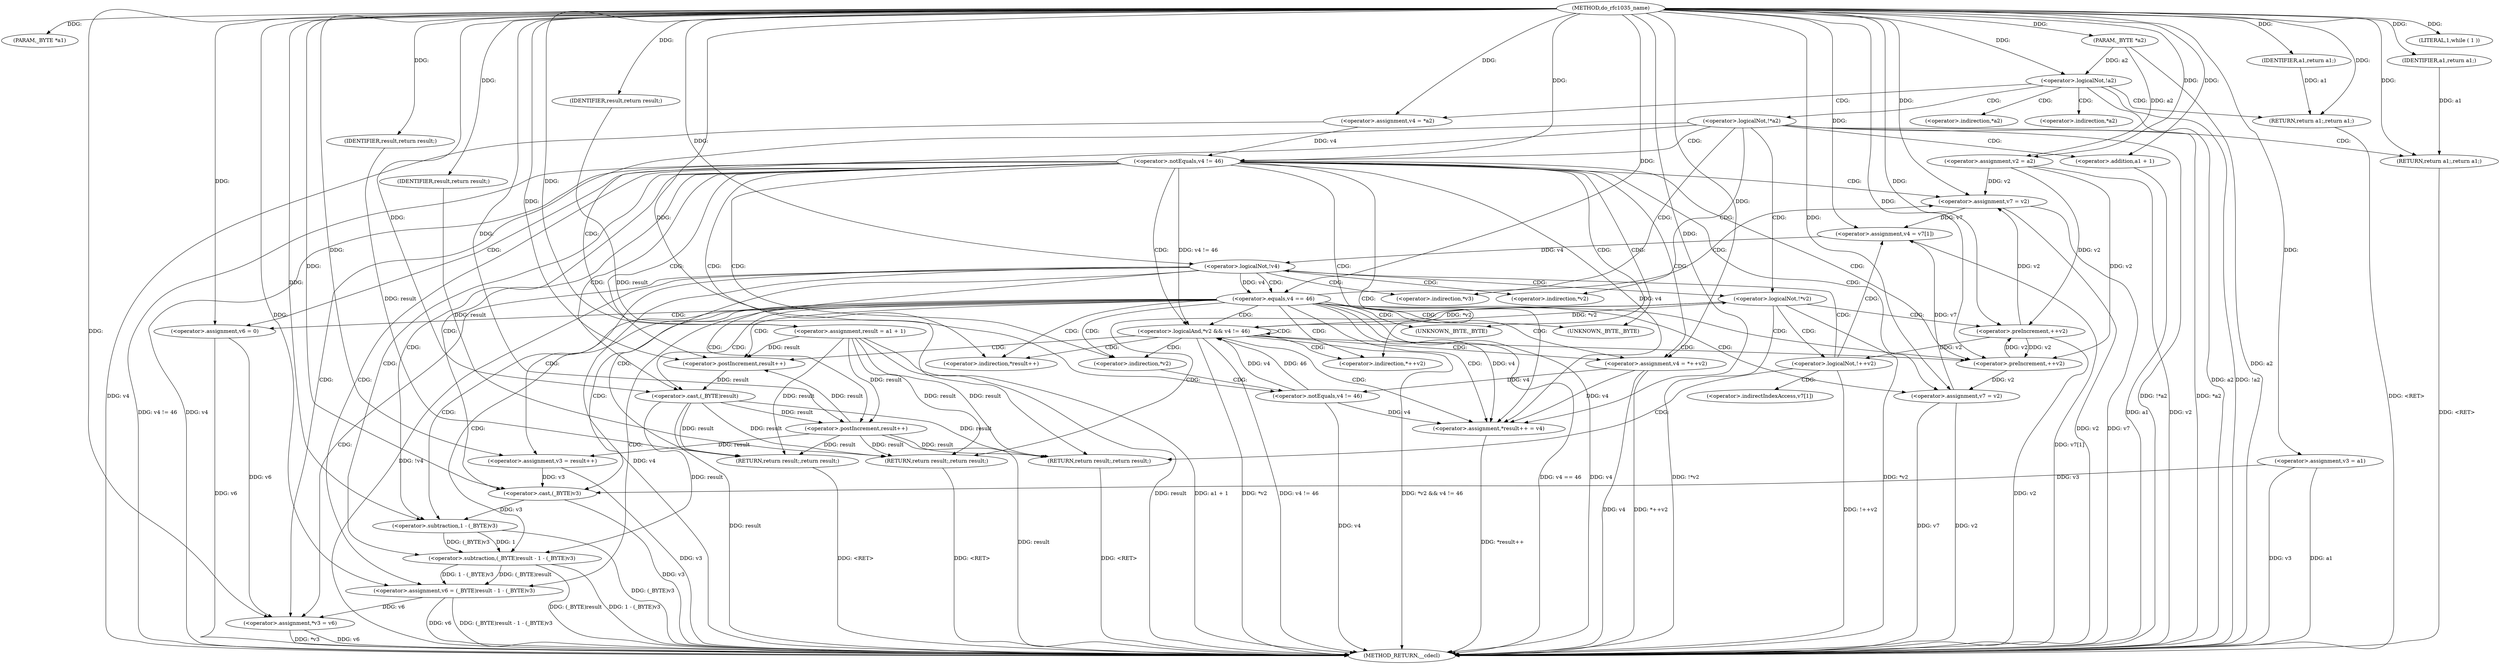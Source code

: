 digraph do_rfc1035_name {  
"1000107" [label = "(METHOD,do_rfc1035_name)" ]
"1000226" [label = "(METHOD_RETURN,__cdecl)" ]
"1000108" [label = "(PARAM,_BYTE *a1)" ]
"1000109" [label = "(PARAM,_BYTE *a2)" ]
"1000117" [label = "(<operator>.assignment,v2 = a2)" ]
"1000120" [label = "(<operator>.assignment,v3 = a1)" ]
"1000124" [label = "(<operator>.logicalNot,!a2)" ]
"1000126" [label = "(RETURN,return a1;,return a1;)" ]
"1000127" [label = "(IDENTIFIER,a1,return a1;)" ]
"1000128" [label = "(<operator>.assignment,v4 = *a2)" ]
"1000133" [label = "(<operator>.logicalNot,!*a2)" ]
"1000136" [label = "(RETURN,return a1;,return a1;)" ]
"1000137" [label = "(IDENTIFIER,a1,return a1;)" ]
"1000138" [label = "(<operator>.assignment,result = a1 + 1)" ]
"1000140" [label = "(<operator>.addition,a1 + 1)" ]
"1000144" [label = "(<operator>.notEquals,v4 != 46)" ]
"1000149" [label = "(<operator>.assignment,v7 = v2)" ]
"1000152" [label = "(<operator>.assignment,v6 = 0)" ]
"1000156" [label = "(LITERAL,1,while ( 1 ))" ]
"1000158" [label = "(<operator>.assignment,*v3 = v6)" ]
"1000163" [label = "(<operator>.logicalNot,!*v2)" ]
"1000166" [label = "(RETURN,return result;,return result;)" ]
"1000167" [label = "(IDENTIFIER,result,return result;)" ]
"1000169" [label = "(<operator>.logicalNot,!++v2)" ]
"1000170" [label = "(<operator>.preIncrement,++v2)" ]
"1000172" [label = "(RETURN,return result;,return result;)" ]
"1000173" [label = "(IDENTIFIER,result,return result;)" ]
"1000174" [label = "(<operator>.assignment,v4 = v7[1])" ]
"1000180" [label = "(<operator>.logicalNot,!v4)" ]
"1000182" [label = "(RETURN,return result;,return result;)" ]
"1000183" [label = "(IDENTIFIER,result,return result;)" ]
"1000184" [label = "(<operator>.assignment,v3 = result++)" ]
"1000186" [label = "(<operator>.postIncrement,result++)" ]
"1000189" [label = "(<operator>.equals,v4 == 46)" ]
"1000196" [label = "(<operator>.assignment,*result++ = v4)" ]
"1000198" [label = "(<operator>.postIncrement,result++)" ]
"1000201" [label = "(<operator>.assignment,v4 = *++v2)" ]
"1000204" [label = "(<operator>.preIncrement,++v2)" ]
"1000206" [label = "(<operator>.logicalAnd,*v2 && v4 != 46)" ]
"1000209" [label = "(<operator>.notEquals,v4 != 46)" ]
"1000212" [label = "(<operator>.assignment,v6 = (_BYTE)result - 1 - (_BYTE)v3)" ]
"1000214" [label = "(<operator>.subtraction,(_BYTE)result - 1 - (_BYTE)v3)" ]
"1000215" [label = "(<operator>.cast,(_BYTE)result)" ]
"1000218" [label = "(<operator>.subtraction,1 - (_BYTE)v3)" ]
"1000220" [label = "(<operator>.cast,(_BYTE)v3)" ]
"1000223" [label = "(<operator>.assignment,v7 = v2)" ]
"1000130" [label = "(<operator>.indirection,*a2)" ]
"1000134" [label = "(<operator>.indirection,*a2)" ]
"1000159" [label = "(<operator>.indirection,*v3)" ]
"1000164" [label = "(<operator>.indirection,*v2)" ]
"1000176" [label = "(<operator>.indirectIndexAccess,v7[1])" ]
"1000197" [label = "(<operator>.indirection,*result++)" ]
"1000203" [label = "(<operator>.indirection,*++v2)" ]
"1000207" [label = "(<operator>.indirection,*v2)" ]
"1000216" [label = "(UNKNOWN,_BYTE,_BYTE)" ]
"1000221" [label = "(UNKNOWN,_BYTE,_BYTE)" ]
  "1000126" -> "1000226"  [ label = "DDG: <RET>"] 
  "1000166" -> "1000226"  [ label = "DDG: <RET>"] 
  "1000136" -> "1000226"  [ label = "DDG: <RET>"] 
  "1000182" -> "1000226"  [ label = "DDG: <RET>"] 
  "1000172" -> "1000226"  [ label = "DDG: <RET>"] 
  "1000215" -> "1000226"  [ label = "DDG: result"] 
  "1000212" -> "1000226"  [ label = "DDG: (_BYTE)result - 1 - (_BYTE)v3"] 
  "1000186" -> "1000226"  [ label = "DDG: result"] 
  "1000180" -> "1000226"  [ label = "DDG: v4"] 
  "1000163" -> "1000226"  [ label = "DDG: *v2"] 
  "1000144" -> "1000226"  [ label = "DDG: v4 != 46"] 
  "1000158" -> "1000226"  [ label = "DDG: v6"] 
  "1000214" -> "1000226"  [ label = "DDG: 1 - (_BYTE)v3"] 
  "1000163" -> "1000226"  [ label = "DDG: !*v2"] 
  "1000201" -> "1000226"  [ label = "DDG: *++v2"] 
  "1000138" -> "1000226"  [ label = "DDG: result"] 
  "1000109" -> "1000226"  [ label = "DDG: a2"] 
  "1000189" -> "1000226"  [ label = "DDG: v4 == 46"] 
  "1000124" -> "1000226"  [ label = "DDG: !a2"] 
  "1000117" -> "1000226"  [ label = "DDG: v2"] 
  "1000120" -> "1000226"  [ label = "DDG: a1"] 
  "1000212" -> "1000226"  [ label = "DDG: v6"] 
  "1000120" -> "1000226"  [ label = "DDG: v3"] 
  "1000133" -> "1000226"  [ label = "DDG: *a2"] 
  "1000218" -> "1000226"  [ label = "DDG: (_BYTE)v3"] 
  "1000152" -> "1000226"  [ label = "DDG: v6"] 
  "1000133" -> "1000226"  [ label = "DDG: !*a2"] 
  "1000223" -> "1000226"  [ label = "DDG: v7"] 
  "1000149" -> "1000226"  [ label = "DDG: v7"] 
  "1000180" -> "1000226"  [ label = "DDG: !v4"] 
  "1000189" -> "1000226"  [ label = "DDG: v4"] 
  "1000214" -> "1000226"  [ label = "DDG: (_BYTE)result"] 
  "1000158" -> "1000226"  [ label = "DDG: *v3"] 
  "1000184" -> "1000226"  [ label = "DDG: v3"] 
  "1000206" -> "1000226"  [ label = "DDG: *v2"] 
  "1000220" -> "1000226"  [ label = "DDG: v3"] 
  "1000223" -> "1000226"  [ label = "DDG: v2"] 
  "1000170" -> "1000226"  [ label = "DDG: v2"] 
  "1000206" -> "1000226"  [ label = "DDG: v4 != 46"] 
  "1000140" -> "1000226"  [ label = "DDG: a1"] 
  "1000124" -> "1000226"  [ label = "DDG: a2"] 
  "1000206" -> "1000226"  [ label = "DDG: *v2 && v4 != 46"] 
  "1000174" -> "1000226"  [ label = "DDG: v7[1]"] 
  "1000169" -> "1000226"  [ label = "DDG: !++v2"] 
  "1000138" -> "1000226"  [ label = "DDG: a1 + 1"] 
  "1000144" -> "1000226"  [ label = "DDG: v4"] 
  "1000128" -> "1000226"  [ label = "DDG: v4"] 
  "1000209" -> "1000226"  [ label = "DDG: v4"] 
  "1000201" -> "1000226"  [ label = "DDG: v4"] 
  "1000196" -> "1000226"  [ label = "DDG: *result++"] 
  "1000149" -> "1000226"  [ label = "DDG: v2"] 
  "1000107" -> "1000108"  [ label = "DDG: "] 
  "1000107" -> "1000109"  [ label = "DDG: "] 
  "1000109" -> "1000117"  [ label = "DDG: a2"] 
  "1000107" -> "1000117"  [ label = "DDG: "] 
  "1000107" -> "1000120"  [ label = "DDG: "] 
  "1000109" -> "1000124"  [ label = "DDG: a2"] 
  "1000107" -> "1000124"  [ label = "DDG: "] 
  "1000127" -> "1000126"  [ label = "DDG: a1"] 
  "1000107" -> "1000126"  [ label = "DDG: "] 
  "1000107" -> "1000127"  [ label = "DDG: "] 
  "1000107" -> "1000128"  [ label = "DDG: "] 
  "1000137" -> "1000136"  [ label = "DDG: a1"] 
  "1000107" -> "1000136"  [ label = "DDG: "] 
  "1000107" -> "1000137"  [ label = "DDG: "] 
  "1000107" -> "1000138"  [ label = "DDG: "] 
  "1000107" -> "1000140"  [ label = "DDG: "] 
  "1000128" -> "1000144"  [ label = "DDG: v4"] 
  "1000107" -> "1000144"  [ label = "DDG: "] 
  "1000117" -> "1000149"  [ label = "DDG: v2"] 
  "1000170" -> "1000149"  [ label = "DDG: v2"] 
  "1000107" -> "1000149"  [ label = "DDG: "] 
  "1000107" -> "1000152"  [ label = "DDG: "] 
  "1000107" -> "1000156"  [ label = "DDG: "] 
  "1000212" -> "1000158"  [ label = "DDG: v6"] 
  "1000152" -> "1000158"  [ label = "DDG: v6"] 
  "1000107" -> "1000158"  [ label = "DDG: "] 
  "1000206" -> "1000163"  [ label = "DDG: *v2"] 
  "1000167" -> "1000166"  [ label = "DDG: result"] 
  "1000138" -> "1000166"  [ label = "DDG: result"] 
  "1000215" -> "1000166"  [ label = "DDG: result"] 
  "1000186" -> "1000166"  [ label = "DDG: result"] 
  "1000107" -> "1000167"  [ label = "DDG: "] 
  "1000170" -> "1000169"  [ label = "DDG: v2"] 
  "1000107" -> "1000170"  [ label = "DDG: "] 
  "1000204" -> "1000170"  [ label = "DDG: v2"] 
  "1000117" -> "1000170"  [ label = "DDG: v2"] 
  "1000173" -> "1000172"  [ label = "DDG: result"] 
  "1000138" -> "1000172"  [ label = "DDG: result"] 
  "1000215" -> "1000172"  [ label = "DDG: result"] 
  "1000186" -> "1000172"  [ label = "DDG: result"] 
  "1000107" -> "1000173"  [ label = "DDG: "] 
  "1000223" -> "1000174"  [ label = "DDG: v7"] 
  "1000149" -> "1000174"  [ label = "DDG: v7"] 
  "1000107" -> "1000174"  [ label = "DDG: "] 
  "1000174" -> "1000180"  [ label = "DDG: v4"] 
  "1000107" -> "1000180"  [ label = "DDG: "] 
  "1000183" -> "1000182"  [ label = "DDG: result"] 
  "1000138" -> "1000182"  [ label = "DDG: result"] 
  "1000215" -> "1000182"  [ label = "DDG: result"] 
  "1000186" -> "1000182"  [ label = "DDG: result"] 
  "1000107" -> "1000183"  [ label = "DDG: "] 
  "1000107" -> "1000184"  [ label = "DDG: "] 
  "1000186" -> "1000184"  [ label = "DDG: result"] 
  "1000138" -> "1000186"  [ label = "DDG: result"] 
  "1000215" -> "1000186"  [ label = "DDG: result"] 
  "1000107" -> "1000186"  [ label = "DDG: "] 
  "1000180" -> "1000189"  [ label = "DDG: v4"] 
  "1000107" -> "1000189"  [ label = "DDG: "] 
  "1000189" -> "1000196"  [ label = "DDG: v4"] 
  "1000144" -> "1000196"  [ label = "DDG: v4"] 
  "1000209" -> "1000196"  [ label = "DDG: v4"] 
  "1000201" -> "1000196"  [ label = "DDG: v4"] 
  "1000107" -> "1000196"  [ label = "DDG: "] 
  "1000186" -> "1000198"  [ label = "DDG: result"] 
  "1000138" -> "1000198"  [ label = "DDG: result"] 
  "1000107" -> "1000198"  [ label = "DDG: "] 
  "1000107" -> "1000201"  [ label = "DDG: "] 
  "1000117" -> "1000204"  [ label = "DDG: v2"] 
  "1000170" -> "1000204"  [ label = "DDG: v2"] 
  "1000107" -> "1000204"  [ label = "DDG: "] 
  "1000163" -> "1000206"  [ label = "DDG: *v2"] 
  "1000209" -> "1000206"  [ label = "DDG: v4"] 
  "1000209" -> "1000206"  [ label = "DDG: 46"] 
  "1000144" -> "1000206"  [ label = "DDG: v4 != 46"] 
  "1000201" -> "1000209"  [ label = "DDG: v4"] 
  "1000107" -> "1000209"  [ label = "DDG: "] 
  "1000214" -> "1000212"  [ label = "DDG: (_BYTE)result"] 
  "1000214" -> "1000212"  [ label = "DDG: 1 - (_BYTE)v3"] 
  "1000107" -> "1000212"  [ label = "DDG: "] 
  "1000215" -> "1000214"  [ label = "DDG: result"] 
  "1000198" -> "1000215"  [ label = "DDG: result"] 
  "1000107" -> "1000215"  [ label = "DDG: "] 
  "1000218" -> "1000214"  [ label = "DDG: 1"] 
  "1000218" -> "1000214"  [ label = "DDG: (_BYTE)v3"] 
  "1000107" -> "1000218"  [ label = "DDG: "] 
  "1000220" -> "1000218"  [ label = "DDG: v3"] 
  "1000120" -> "1000220"  [ label = "DDG: v3"] 
  "1000184" -> "1000220"  [ label = "DDG: v3"] 
  "1000107" -> "1000220"  [ label = "DDG: "] 
  "1000204" -> "1000223"  [ label = "DDG: v2"] 
  "1000107" -> "1000223"  [ label = "DDG: "] 
  "1000124" -> "1000128"  [ label = "CDG: "] 
  "1000124" -> "1000126"  [ label = "CDG: "] 
  "1000124" -> "1000134"  [ label = "CDG: "] 
  "1000124" -> "1000133"  [ label = "CDG: "] 
  "1000124" -> "1000130"  [ label = "CDG: "] 
  "1000133" -> "1000144"  [ label = "CDG: "] 
  "1000133" -> "1000140"  [ label = "CDG: "] 
  "1000133" -> "1000138"  [ label = "CDG: "] 
  "1000133" -> "1000136"  [ label = "CDG: "] 
  "1000133" -> "1000164"  [ label = "CDG: "] 
  "1000133" -> "1000163"  [ label = "CDG: "] 
  "1000133" -> "1000159"  [ label = "CDG: "] 
  "1000133" -> "1000158"  [ label = "CDG: "] 
  "1000144" -> "1000207"  [ label = "CDG: "] 
  "1000144" -> "1000206"  [ label = "CDG: "] 
  "1000144" -> "1000204"  [ label = "CDG: "] 
  "1000144" -> "1000203"  [ label = "CDG: "] 
  "1000144" -> "1000201"  [ label = "CDG: "] 
  "1000144" -> "1000198"  [ label = "CDG: "] 
  "1000144" -> "1000197"  [ label = "CDG: "] 
  "1000144" -> "1000196"  [ label = "CDG: "] 
  "1000144" -> "1000223"  [ label = "CDG: "] 
  "1000144" -> "1000221"  [ label = "CDG: "] 
  "1000144" -> "1000220"  [ label = "CDG: "] 
  "1000144" -> "1000218"  [ label = "CDG: "] 
  "1000144" -> "1000216"  [ label = "CDG: "] 
  "1000144" -> "1000215"  [ label = "CDG: "] 
  "1000144" -> "1000214"  [ label = "CDG: "] 
  "1000144" -> "1000212"  [ label = "CDG: "] 
  "1000144" -> "1000152"  [ label = "CDG: "] 
  "1000144" -> "1000149"  [ label = "CDG: "] 
  "1000163" -> "1000170"  [ label = "CDG: "] 
  "1000163" -> "1000169"  [ label = "CDG: "] 
  "1000163" -> "1000166"  [ label = "CDG: "] 
  "1000169" -> "1000176"  [ label = "CDG: "] 
  "1000169" -> "1000174"  [ label = "CDG: "] 
  "1000169" -> "1000172"  [ label = "CDG: "] 
  "1000169" -> "1000180"  [ label = "CDG: "] 
  "1000180" -> "1000189"  [ label = "CDG: "] 
  "1000180" -> "1000186"  [ label = "CDG: "] 
  "1000180" -> "1000184"  [ label = "CDG: "] 
  "1000180" -> "1000182"  [ label = "CDG: "] 
  "1000180" -> "1000164"  [ label = "CDG: "] 
  "1000180" -> "1000163"  [ label = "CDG: "] 
  "1000180" -> "1000159"  [ label = "CDG: "] 
  "1000180" -> "1000158"  [ label = "CDG: "] 
  "1000189" -> "1000207"  [ label = "CDG: "] 
  "1000189" -> "1000206"  [ label = "CDG: "] 
  "1000189" -> "1000204"  [ label = "CDG: "] 
  "1000189" -> "1000203"  [ label = "CDG: "] 
  "1000189" -> "1000201"  [ label = "CDG: "] 
  "1000189" -> "1000198"  [ label = "CDG: "] 
  "1000189" -> "1000197"  [ label = "CDG: "] 
  "1000189" -> "1000196"  [ label = "CDG: "] 
  "1000189" -> "1000223"  [ label = "CDG: "] 
  "1000189" -> "1000221"  [ label = "CDG: "] 
  "1000189" -> "1000220"  [ label = "CDG: "] 
  "1000189" -> "1000218"  [ label = "CDG: "] 
  "1000189" -> "1000216"  [ label = "CDG: "] 
  "1000189" -> "1000215"  [ label = "CDG: "] 
  "1000189" -> "1000214"  [ label = "CDG: "] 
  "1000189" -> "1000212"  [ label = "CDG: "] 
  "1000189" -> "1000152"  [ label = "CDG: "] 
  "1000189" -> "1000149"  [ label = "CDG: "] 
  "1000206" -> "1000207"  [ label = "CDG: "] 
  "1000206" -> "1000206"  [ label = "CDG: "] 
  "1000206" -> "1000204"  [ label = "CDG: "] 
  "1000206" -> "1000203"  [ label = "CDG: "] 
  "1000206" -> "1000201"  [ label = "CDG: "] 
  "1000206" -> "1000198"  [ label = "CDG: "] 
  "1000206" -> "1000197"  [ label = "CDG: "] 
  "1000206" -> "1000196"  [ label = "CDG: "] 
  "1000207" -> "1000209"  [ label = "CDG: "] 
}
